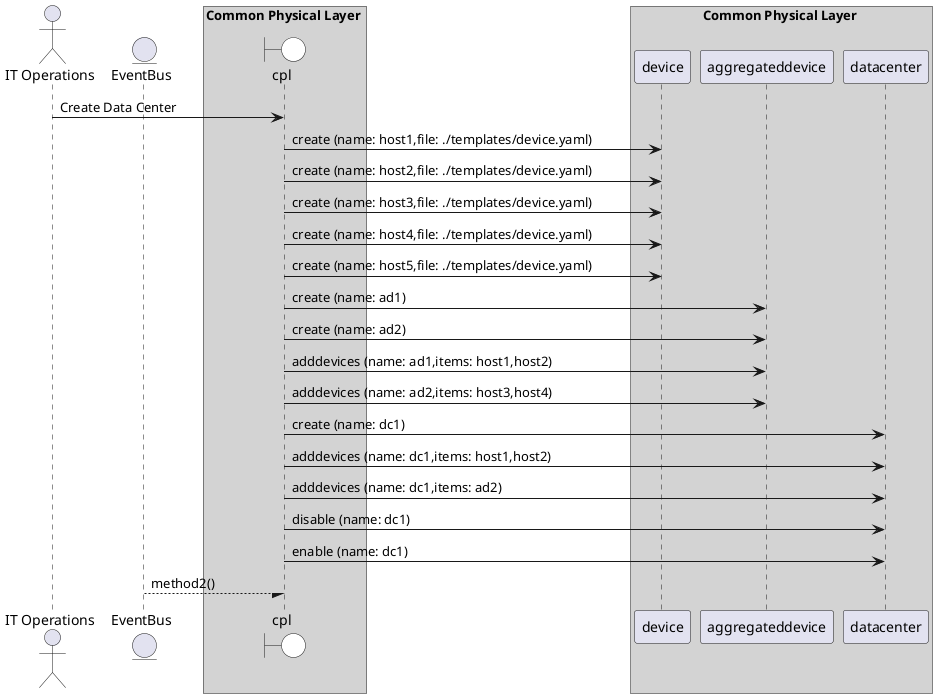 @startuml

actor "IT Operations"


entity EventBus

box Common Physical Layer #lightgray
    boundary cpl #white
end box


box Common Physical Layer #lightgray
            participant device
            participant aggregateddevice
            participant datacenter
    end box


"IT Operations" -> cpl: Create Data Center

    cpl -> "device": create (name: host1,file: ./templates/device.yaml)


    cpl -> "device": create (name: host2,file: ./templates/device.yaml)


    cpl -> "device": create (name: host3,file: ./templates/device.yaml)


    cpl -> "device": create (name: host4,file: ./templates/device.yaml)


    cpl -> "device": create (name: host5,file: ./templates/device.yaml)


    cpl -> "aggregateddevice": create (name: ad1)


    cpl -> "aggregateddevice": create (name: ad2)


    cpl -> "aggregateddevice": adddevices (name: ad1,items: host1,host2)


    cpl -> "aggregateddevice": adddevices (name: ad2,items: host3,host4)


    cpl -> "datacenter": create (name: dc1)


    cpl -> "datacenter": adddevices (name: dc1,items: host1,host2)


    cpl -> "datacenter": adddevices (name: dc1,items: ad2)


    cpl -> "datacenter": disable (name: dc1)


    cpl -> "datacenter": enable (name: dc1)





EventBus --/ cpl : method2()
@enduml
